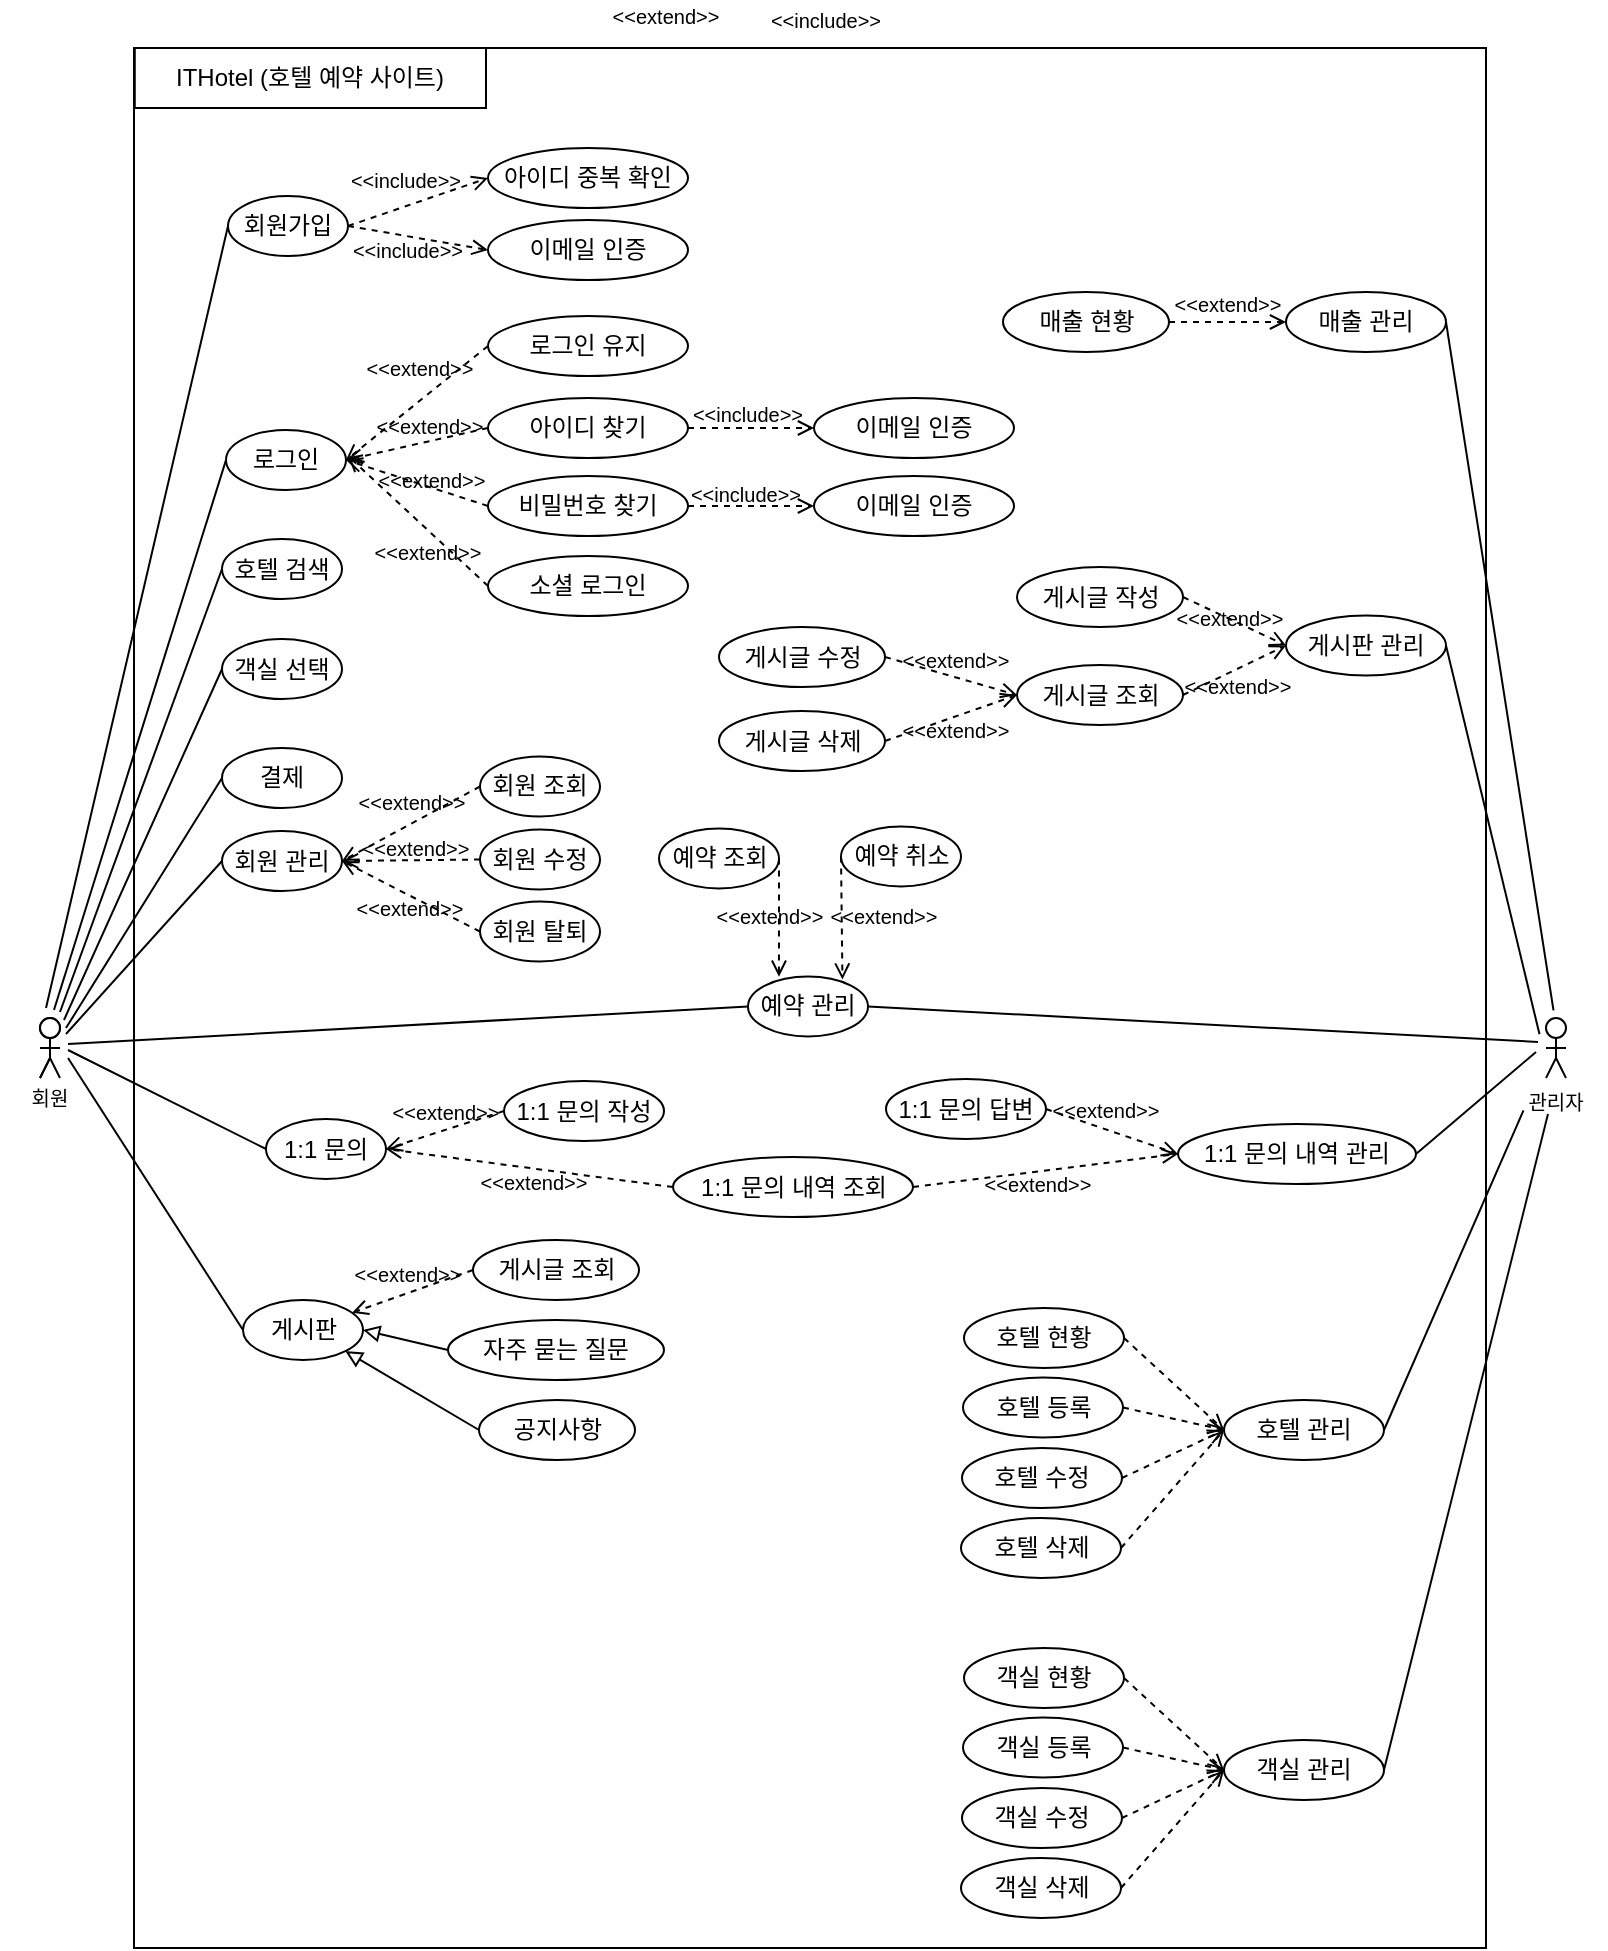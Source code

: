 <mxfile version="24.5.5" type="google">
  <diagram name="페이지-1" id="6H3jpzQt70DG-SvRx--8">
    <mxGraphModel dx="1509" dy="785" grid="1" gridSize="10" guides="1" tooltips="1" connect="1" arrows="1" fold="1" page="1" pageScale="1" pageWidth="827" pageHeight="1169" math="0" shadow="0">
      <root>
        <mxCell id="0" />
        <mxCell id="1" parent="0" />
        <mxCell id="rpESKa33iOUx8n-icJca-1" value="" style="whiteSpace=wrap;html=1;fillColor=none;movable=0;resizable=0;rotatable=0;deletable=0;editable=0;locked=1;connectable=0;" parent="1" vertex="1">
          <mxGeometry x="84" y="40" width="676" height="950" as="geometry" />
        </mxCell>
        <mxCell id="rpESKa33iOUx8n-icJca-2" value="" style="ellipse;whiteSpace=wrap;html=1;" parent="1" vertex="1">
          <mxGeometry x="37" y="525" width="10" height="10" as="geometry" />
        </mxCell>
        <mxCell id="rpESKa33iOUx8n-icJca-3" value="" style="edgeStyle=none;orthogonalLoop=1;jettySize=auto;html=1;rounded=0;endArrow=none;endFill=0;entryX=0.5;entryY=1;entryDx=0;entryDy=0;" parent="1" edge="1">
          <mxGeometry width="80" relative="1" as="geometry">
            <mxPoint x="42" y="545" as="sourcePoint" />
            <mxPoint x="42" y="535" as="targetPoint" />
            <Array as="points" />
          </mxGeometry>
        </mxCell>
        <mxCell id="rpESKa33iOUx8n-icJca-4" value="" style="edgeStyle=none;orthogonalLoop=1;jettySize=auto;html=1;rounded=0;endArrow=none;endFill=0;movable=1;resizable=1;rotatable=1;deletable=1;editable=1;locked=0;connectable=1;" parent="1" edge="1">
          <mxGeometry width="80" relative="1" as="geometry">
            <mxPoint x="47" y="540" as="sourcePoint" />
            <mxPoint x="37" y="540" as="targetPoint" />
            <Array as="points" />
          </mxGeometry>
        </mxCell>
        <mxCell id="rpESKa33iOUx8n-icJca-5" value="" style="edgeStyle=none;orthogonalLoop=1;jettySize=auto;html=1;rounded=0;endArrow=none;endFill=0;" parent="1" edge="1">
          <mxGeometry width="80" relative="1" as="geometry">
            <mxPoint x="37" y="555" as="sourcePoint" />
            <mxPoint x="42" y="545" as="targetPoint" />
            <Array as="points" />
          </mxGeometry>
        </mxCell>
        <mxCell id="rpESKa33iOUx8n-icJca-6" value="" style="edgeStyle=none;orthogonalLoop=1;jettySize=auto;html=1;rounded=0;endArrow=none;endFill=0;" parent="1" edge="1">
          <mxGeometry width="80" relative="1" as="geometry">
            <mxPoint x="47" y="555" as="sourcePoint" />
            <mxPoint x="42" y="545" as="targetPoint" />
            <Array as="points" />
          </mxGeometry>
        </mxCell>
        <mxCell id="rpESKa33iOUx8n-icJca-7" value="회원가입" style="ellipse;whiteSpace=wrap;html=1;fillColor=none;" parent="1" vertex="1">
          <mxGeometry x="131" y="114" width="60" height="30" as="geometry" />
        </mxCell>
        <mxCell id="rpESKa33iOUx8n-icJca-11" value="" style="edgeStyle=none;orthogonalLoop=1;jettySize=auto;html=1;rounded=0;endArrow=none;endFill=0;entryX=0;entryY=0.5;entryDx=0;entryDy=0;" parent="1" target="rpESKa33iOUx8n-icJca-7" edge="1">
          <mxGeometry width="80" relative="1" as="geometry">
            <mxPoint x="40" y="520" as="sourcePoint" />
            <mxPoint x="130" y="420" as="targetPoint" />
            <Array as="points" />
          </mxGeometry>
        </mxCell>
        <mxCell id="rpESKa33iOUx8n-icJca-116" value="" style="ellipse;whiteSpace=wrap;html=1;" parent="1" vertex="1">
          <mxGeometry x="37" y="525" width="10" height="10" as="geometry" />
        </mxCell>
        <mxCell id="rpESKa33iOUx8n-icJca-117" value="" style="edgeStyle=none;orthogonalLoop=1;jettySize=auto;html=1;rounded=0;endArrow=none;endFill=0;entryX=0.5;entryY=1;entryDx=0;entryDy=0;" parent="1" edge="1">
          <mxGeometry width="80" relative="1" as="geometry">
            <mxPoint x="42" y="545" as="sourcePoint" />
            <mxPoint x="42" y="535" as="targetPoint" />
            <Array as="points" />
          </mxGeometry>
        </mxCell>
        <mxCell id="rpESKa33iOUx8n-icJca-118" value="" style="edgeStyle=none;orthogonalLoop=1;jettySize=auto;html=1;rounded=0;endArrow=none;endFill=0;movable=1;resizable=1;rotatable=1;deletable=1;editable=1;locked=0;connectable=1;" parent="1" edge="1">
          <mxGeometry width="80" relative="1" as="geometry">
            <mxPoint x="47" y="540" as="sourcePoint" />
            <mxPoint x="37" y="540" as="targetPoint" />
            <Array as="points" />
          </mxGeometry>
        </mxCell>
        <mxCell id="rpESKa33iOUx8n-icJca-119" value="" style="edgeStyle=none;orthogonalLoop=1;jettySize=auto;html=1;rounded=0;endArrow=none;endFill=0;" parent="1" edge="1">
          <mxGeometry width="80" relative="1" as="geometry">
            <mxPoint x="37" y="555" as="sourcePoint" />
            <mxPoint x="42" y="545" as="targetPoint" />
            <Array as="points" />
          </mxGeometry>
        </mxCell>
        <mxCell id="rpESKa33iOUx8n-icJca-121" value="" style="ellipse;whiteSpace=wrap;html=1;" parent="1" vertex="1">
          <mxGeometry x="790" y="525" width="10" height="10" as="geometry" />
        </mxCell>
        <mxCell id="rpESKa33iOUx8n-icJca-122" value="" style="edgeStyle=none;orthogonalLoop=1;jettySize=auto;html=1;rounded=0;endArrow=none;endFill=0;entryX=0.5;entryY=1;entryDx=0;entryDy=0;" parent="1" edge="1">
          <mxGeometry width="80" relative="1" as="geometry">
            <mxPoint x="795" y="545" as="sourcePoint" />
            <mxPoint x="795" y="535" as="targetPoint" />
            <Array as="points" />
          </mxGeometry>
        </mxCell>
        <mxCell id="rpESKa33iOUx8n-icJca-123" value="" style="edgeStyle=none;orthogonalLoop=1;jettySize=auto;html=1;rounded=0;endArrow=none;endFill=0;movable=1;resizable=1;rotatable=1;deletable=1;editable=1;locked=0;connectable=1;" parent="1" edge="1">
          <mxGeometry width="80" relative="1" as="geometry">
            <mxPoint x="800" y="540" as="sourcePoint" />
            <mxPoint x="790" y="540" as="targetPoint" />
            <Array as="points" />
          </mxGeometry>
        </mxCell>
        <mxCell id="rpESKa33iOUx8n-icJca-124" value="" style="edgeStyle=none;orthogonalLoop=1;jettySize=auto;html=1;rounded=0;endArrow=none;endFill=0;" parent="1" edge="1">
          <mxGeometry width="80" relative="1" as="geometry">
            <mxPoint x="790" y="555" as="sourcePoint" />
            <mxPoint x="795" y="545" as="targetPoint" />
            <Array as="points" />
          </mxGeometry>
        </mxCell>
        <mxCell id="rpESKa33iOUx8n-icJca-125" value="" style="edgeStyle=none;orthogonalLoop=1;jettySize=auto;html=1;rounded=0;endArrow=none;endFill=0;" parent="1" edge="1">
          <mxGeometry width="80" relative="1" as="geometry">
            <mxPoint x="800" y="555" as="sourcePoint" />
            <mxPoint x="795" y="545" as="targetPoint" />
            <Array as="points" />
          </mxGeometry>
        </mxCell>
        <mxCell id="rpESKa33iOUx8n-icJca-126" value="관리자" style="text;strokeColor=none;align=center;fillColor=none;html=1;verticalAlign=middle;whiteSpace=wrap;rounded=0;fontSize=10;" parent="1" vertex="1">
          <mxGeometry x="770" y="560" width="50" height="13" as="geometry" />
        </mxCell>
        <mxCell id="rpESKa33iOUx8n-icJca-187" value="&lt;span style=&quot;font-size: 10px;&quot;&gt;&amp;lt;&amp;lt;include&amp;gt;&amp;gt;&lt;/span&gt;" style="text;strokeColor=none;align=center;fillColor=none;html=1;verticalAlign=middle;whiteSpace=wrap;rounded=0;rotation=0;" parent="1" vertex="1">
          <mxGeometry x="400" y="16" width="60" height="20" as="geometry" />
        </mxCell>
        <mxCell id="rpESKa33iOUx8n-icJca-225" value="&lt;span style=&quot;font-size: 10px;&quot;&gt;&amp;lt;&amp;lt;extend&amp;gt;&amp;gt;&lt;/span&gt;" style="text;strokeColor=none;align=center;fillColor=none;html=1;verticalAlign=middle;whiteSpace=wrap;rounded=0;rotation=0;" parent="1" vertex="1">
          <mxGeometry x="320" y="16" width="60" height="16" as="geometry" />
        </mxCell>
        <mxCell id="rpESKa33iOUx8n-icJca-237" value="ITHotel (호텔 예약 사이트)" style="whiteSpace=wrap;html=1;fillColor=none;" parent="1" vertex="1">
          <mxGeometry x="84.38" y="40" width="175.62" height="30" as="geometry" />
        </mxCell>
        <mxCell id="WFFamuYAMrscNhd7yZuF-1" value="회원" style="text;strokeColor=none;align=center;fillColor=none;html=1;verticalAlign=middle;whiteSpace=wrap;rounded=0;fontSize=10;" vertex="1" parent="1">
          <mxGeometry x="17" y="555.5" width="50" height="19" as="geometry" />
        </mxCell>
        <mxCell id="WFFamuYAMrscNhd7yZuF-6" value="" style="endArrow=open;html=1;rounded=0;dashed=1;exitX=1;exitY=0.5;exitDx=0;exitDy=0;entryX=0;entryY=0.5;entryDx=0;entryDy=0;endFill=0;" edge="1" parent="1" source="rpESKa33iOUx8n-icJca-7" target="WFFamuYAMrscNhd7yZuF-7">
          <mxGeometry width="50" height="50" relative="1" as="geometry">
            <mxPoint x="201" y="144" as="sourcePoint" />
            <mxPoint x="251" y="104" as="targetPoint" />
          </mxGeometry>
        </mxCell>
        <mxCell id="WFFamuYAMrscNhd7yZuF-7" value="아이디 중복 확인" style="ellipse;whiteSpace=wrap;html=1;fillColor=none;" vertex="1" parent="1">
          <mxGeometry x="261" y="90" width="100" height="30" as="geometry" />
        </mxCell>
        <mxCell id="WFFamuYAMrscNhd7yZuF-8" value="&lt;span style=&quot;font-size: 10px;&quot;&gt;&amp;lt;&amp;lt;include&amp;gt;&amp;gt;&lt;/span&gt;" style="text;strokeColor=none;align=center;fillColor=none;html=1;verticalAlign=middle;whiteSpace=wrap;rounded=0;rotation=0;" vertex="1" parent="1">
          <mxGeometry x="190" y="98" width="60" height="16" as="geometry" />
        </mxCell>
        <mxCell id="WFFamuYAMrscNhd7yZuF-9" value="이메일 인증" style="ellipse;whiteSpace=wrap;html=1;fillColor=none;" vertex="1" parent="1">
          <mxGeometry x="261" y="126" width="100" height="30" as="geometry" />
        </mxCell>
        <mxCell id="WFFamuYAMrscNhd7yZuF-11" value="" style="endArrow=open;html=1;rounded=0;dashed=1;exitX=1;exitY=0.5;exitDx=0;exitDy=0;entryX=0;entryY=0.5;entryDx=0;entryDy=0;endFill=0;" edge="1" parent="1" source="rpESKa33iOUx8n-icJca-7" target="WFFamuYAMrscNhd7yZuF-9">
          <mxGeometry width="50" height="50" relative="1" as="geometry">
            <mxPoint x="201" y="139" as="sourcePoint" />
            <mxPoint x="271" y="115" as="targetPoint" />
          </mxGeometry>
        </mxCell>
        <mxCell id="WFFamuYAMrscNhd7yZuF-12" value="&lt;span style=&quot;font-size: 10px;&quot;&gt;&amp;lt;&amp;lt;include&amp;gt;&amp;gt;&lt;/span&gt;" style="text;strokeColor=none;align=center;fillColor=none;html=1;verticalAlign=middle;whiteSpace=wrap;rounded=0;rotation=0;" vertex="1" parent="1">
          <mxGeometry x="191" y="133" width="60" height="16" as="geometry" />
        </mxCell>
        <mxCell id="WFFamuYAMrscNhd7yZuF-13" value="로그인" style="ellipse;whiteSpace=wrap;html=1;fillColor=none;" vertex="1" parent="1">
          <mxGeometry x="130" y="231" width="60" height="30" as="geometry" />
        </mxCell>
        <mxCell id="WFFamuYAMrscNhd7yZuF-14" value="" style="edgeStyle=none;orthogonalLoop=1;jettySize=auto;html=1;rounded=0;endArrow=none;endFill=0;entryX=0;entryY=0.5;entryDx=0;entryDy=0;" edge="1" parent="1" target="WFFamuYAMrscNhd7yZuF-13">
          <mxGeometry width="80" relative="1" as="geometry">
            <mxPoint x="44" y="521" as="sourcePoint" />
            <mxPoint x="124" y="166" as="targetPoint" />
            <Array as="points" />
          </mxGeometry>
        </mxCell>
        <mxCell id="WFFamuYAMrscNhd7yZuF-15" value="로그인 유지" style="ellipse;whiteSpace=wrap;html=1;fillColor=none;" vertex="1" parent="1">
          <mxGeometry x="261" y="174" width="100" height="30" as="geometry" />
        </mxCell>
        <mxCell id="WFFamuYAMrscNhd7yZuF-16" value="" style="endArrow=open;html=1;rounded=0;dashed=1;exitX=0;exitY=0.5;exitDx=0;exitDy=0;entryX=1;entryY=0.5;entryDx=0;entryDy=0;endFill=0;" edge="1" parent="1" source="WFFamuYAMrscNhd7yZuF-15" target="WFFamuYAMrscNhd7yZuF-13">
          <mxGeometry width="50" height="50" relative="1" as="geometry">
            <mxPoint x="201" y="228" as="sourcePoint" />
            <mxPoint x="271" y="204" as="targetPoint" />
          </mxGeometry>
        </mxCell>
        <mxCell id="WFFamuYAMrscNhd7yZuF-17" value="&lt;span style=&quot;font-size: 10px;&quot;&gt;&amp;lt;&amp;lt;extend&amp;gt;&amp;gt;&lt;/span&gt;" style="text;strokeColor=none;align=center;fillColor=none;html=1;verticalAlign=middle;whiteSpace=wrap;rounded=0;rotation=0;" vertex="1" parent="1">
          <mxGeometry x="197" y="192" width="60" height="16" as="geometry" />
        </mxCell>
        <mxCell id="WFFamuYAMrscNhd7yZuF-18" value="아이디 찾기" style="ellipse;whiteSpace=wrap;html=1;fillColor=none;" vertex="1" parent="1">
          <mxGeometry x="261" y="215" width="100" height="30" as="geometry" />
        </mxCell>
        <mxCell id="WFFamuYAMrscNhd7yZuF-19" value="비밀번호 찾기" style="ellipse;whiteSpace=wrap;html=1;fillColor=none;" vertex="1" parent="1">
          <mxGeometry x="261" y="254" width="100" height="30" as="geometry" />
        </mxCell>
        <mxCell id="WFFamuYAMrscNhd7yZuF-20" value="" style="endArrow=open;html=1;rounded=0;dashed=1;exitX=0;exitY=0.5;exitDx=0;exitDy=0;entryX=1;entryY=0.5;entryDx=0;entryDy=0;endFill=0;" edge="1" parent="1" source="WFFamuYAMrscNhd7yZuF-18" target="WFFamuYAMrscNhd7yZuF-13">
          <mxGeometry width="50" height="50" relative="1" as="geometry">
            <mxPoint x="271" y="199" as="sourcePoint" />
            <mxPoint x="200" y="229" as="targetPoint" />
          </mxGeometry>
        </mxCell>
        <mxCell id="WFFamuYAMrscNhd7yZuF-21" value="" style="endArrow=open;html=1;rounded=0;dashed=1;exitX=0;exitY=0.5;exitDx=0;exitDy=0;entryX=1;entryY=0.5;entryDx=0;entryDy=0;endFill=0;" edge="1" parent="1" source="WFFamuYAMrscNhd7yZuF-19" target="WFFamuYAMrscNhd7yZuF-13">
          <mxGeometry width="50" height="50" relative="1" as="geometry">
            <mxPoint x="271" y="264" as="sourcePoint" />
            <mxPoint x="200" y="254" as="targetPoint" />
          </mxGeometry>
        </mxCell>
        <mxCell id="WFFamuYAMrscNhd7yZuF-22" value="&lt;span style=&quot;font-size: 10px;&quot;&gt;&amp;lt;&amp;lt;extend&amp;gt;&amp;gt;&lt;/span&gt;" style="text;strokeColor=none;align=center;fillColor=none;html=1;verticalAlign=middle;whiteSpace=wrap;rounded=0;rotation=0;" vertex="1" parent="1">
          <mxGeometry x="202" y="221" width="60" height="16" as="geometry" />
        </mxCell>
        <mxCell id="WFFamuYAMrscNhd7yZuF-23" value="&lt;span style=&quot;font-size: 10px;&quot;&gt;&amp;lt;&amp;lt;extend&amp;gt;&amp;gt;&lt;/span&gt;" style="text;strokeColor=none;align=center;fillColor=none;html=1;verticalAlign=middle;whiteSpace=wrap;rounded=0;rotation=0;" vertex="1" parent="1">
          <mxGeometry x="203" y="248" width="60" height="16" as="geometry" />
        </mxCell>
        <mxCell id="WFFamuYAMrscNhd7yZuF-24" value="이메일 인증" style="ellipse;whiteSpace=wrap;html=1;fillColor=none;" vertex="1" parent="1">
          <mxGeometry x="424" y="254" width="100" height="30" as="geometry" />
        </mxCell>
        <mxCell id="WFFamuYAMrscNhd7yZuF-25" value="" style="endArrow=open;html=1;rounded=0;dashed=1;exitX=1;exitY=0.5;exitDx=0;exitDy=0;entryX=0;entryY=0.5;entryDx=0;entryDy=0;endFill=0;" edge="1" parent="1" target="WFFamuYAMrscNhd7yZuF-24" source="WFFamuYAMrscNhd7yZuF-19">
          <mxGeometry width="50" height="50" relative="1" as="geometry">
            <mxPoint x="361" y="267" as="sourcePoint" />
            <mxPoint x="441" y="253" as="targetPoint" />
          </mxGeometry>
        </mxCell>
        <mxCell id="WFFamuYAMrscNhd7yZuF-26" value="&lt;span style=&quot;font-size: 10px;&quot;&gt;&amp;lt;&amp;lt;include&amp;gt;&amp;gt;&lt;/span&gt;" style="text;strokeColor=none;align=center;fillColor=none;html=1;verticalAlign=middle;whiteSpace=wrap;rounded=0;rotation=0;" vertex="1" parent="1">
          <mxGeometry x="360" y="255" width="60" height="16" as="geometry" />
        </mxCell>
        <mxCell id="WFFamuYAMrscNhd7yZuF-29" value="이메일 인증" style="ellipse;whiteSpace=wrap;html=1;fillColor=none;" vertex="1" parent="1">
          <mxGeometry x="424" y="215" width="100" height="30" as="geometry" />
        </mxCell>
        <mxCell id="WFFamuYAMrscNhd7yZuF-30" value="" style="endArrow=open;html=1;rounded=0;dashed=1;exitX=1;exitY=0.5;exitDx=0;exitDy=0;entryX=0;entryY=0.5;entryDx=0;entryDy=0;endFill=0;" edge="1" parent="1" target="WFFamuYAMrscNhd7yZuF-29" source="WFFamuYAMrscNhd7yZuF-18">
          <mxGeometry width="50" height="50" relative="1" as="geometry">
            <mxPoint x="361" y="230" as="sourcePoint" />
            <mxPoint x="441" y="214" as="targetPoint" />
          </mxGeometry>
        </mxCell>
        <mxCell id="WFFamuYAMrscNhd7yZuF-31" value="&lt;span style=&quot;font-size: 10px;&quot;&gt;&amp;lt;&amp;lt;include&amp;gt;&amp;gt;&lt;/span&gt;" style="text;strokeColor=none;align=center;fillColor=none;html=1;verticalAlign=middle;whiteSpace=wrap;rounded=0;rotation=0;" vertex="1" parent="1">
          <mxGeometry x="361" y="215" width="60" height="16" as="geometry" />
        </mxCell>
        <mxCell id="WFFamuYAMrscNhd7yZuF-33" value="소셜 로그인" style="ellipse;whiteSpace=wrap;html=1;fillColor=none;" vertex="1" parent="1">
          <mxGeometry x="261" y="294" width="100" height="30" as="geometry" />
        </mxCell>
        <mxCell id="WFFamuYAMrscNhd7yZuF-35" value="" style="endArrow=open;html=1;rounded=0;dashed=1;exitX=0;exitY=0.5;exitDx=0;exitDy=0;endFill=0;" edge="1" parent="1" source="WFFamuYAMrscNhd7yZuF-33">
          <mxGeometry width="50" height="50" relative="1" as="geometry">
            <mxPoint x="282" y="359" as="sourcePoint" />
            <mxPoint x="191" y="244" as="targetPoint" />
          </mxGeometry>
        </mxCell>
        <mxCell id="WFFamuYAMrscNhd7yZuF-36" value="&lt;span style=&quot;font-size: 10px;&quot;&gt;&amp;lt;&amp;lt;extend&amp;gt;&amp;gt;&lt;/span&gt;" style="text;strokeColor=none;align=center;fillColor=none;html=1;verticalAlign=middle;whiteSpace=wrap;rounded=0;rotation=0;" vertex="1" parent="1">
          <mxGeometry x="201" y="284" width="60" height="16" as="geometry" />
        </mxCell>
        <mxCell id="WFFamuYAMrscNhd7yZuF-39" value="호텔 검색" style="ellipse;whiteSpace=wrap;html=1;fillColor=none;" vertex="1" parent="1">
          <mxGeometry x="128" y="285.5" width="60" height="30" as="geometry" />
        </mxCell>
        <mxCell id="WFFamuYAMrscNhd7yZuF-40" value="객실 선택" style="ellipse;whiteSpace=wrap;html=1;fillColor=none;" vertex="1" parent="1">
          <mxGeometry x="128" y="335.5" width="60" height="30" as="geometry" />
        </mxCell>
        <mxCell id="WFFamuYAMrscNhd7yZuF-41" value="결제" style="ellipse;whiteSpace=wrap;html=1;fillColor=none;" vertex="1" parent="1">
          <mxGeometry x="128" y="390" width="60" height="30" as="geometry" />
        </mxCell>
        <mxCell id="WFFamuYAMrscNhd7yZuF-42" value="회원 관리" style="ellipse;whiteSpace=wrap;html=1;fillColor=none;" vertex="1" parent="1">
          <mxGeometry x="128" y="431.5" width="60" height="30" as="geometry" />
        </mxCell>
        <mxCell id="WFFamuYAMrscNhd7yZuF-44" value="" style="edgeStyle=none;orthogonalLoop=1;jettySize=auto;html=1;rounded=0;endArrow=none;endFill=0;entryX=0;entryY=0.5;entryDx=0;entryDy=0;" edge="1" parent="1" target="WFFamuYAMrscNhd7yZuF-39">
          <mxGeometry width="80" relative="1" as="geometry">
            <mxPoint x="47" y="522" as="sourcePoint" />
            <mxPoint x="133" y="247" as="targetPoint" />
            <Array as="points" />
          </mxGeometry>
        </mxCell>
        <mxCell id="WFFamuYAMrscNhd7yZuF-45" value="" style="edgeStyle=none;orthogonalLoop=1;jettySize=auto;html=1;rounded=0;endArrow=none;endFill=0;entryX=0;entryY=0.5;entryDx=0;entryDy=0;" edge="1" parent="1" target="WFFamuYAMrscNhd7yZuF-40">
          <mxGeometry width="80" relative="1" as="geometry">
            <mxPoint x="49" y="526" as="sourcePoint" />
            <mxPoint x="132" y="379" as="targetPoint" />
            <Array as="points" />
          </mxGeometry>
        </mxCell>
        <mxCell id="WFFamuYAMrscNhd7yZuF-46" value="" style="edgeStyle=none;orthogonalLoop=1;jettySize=auto;html=1;rounded=0;endArrow=none;endFill=0;entryX=0;entryY=0.5;entryDx=0;entryDy=0;" edge="1" parent="1" target="WFFamuYAMrscNhd7yZuF-41">
          <mxGeometry width="80" relative="1" as="geometry">
            <mxPoint x="50" y="530" as="sourcePoint" />
            <mxPoint x="131" y="429" as="targetPoint" />
            <Array as="points" />
          </mxGeometry>
        </mxCell>
        <mxCell id="WFFamuYAMrscNhd7yZuF-47" value="" style="edgeStyle=none;orthogonalLoop=1;jettySize=auto;html=1;rounded=0;endArrow=none;endFill=0;entryX=0;entryY=0.5;entryDx=0;entryDy=0;" edge="1" parent="1" target="WFFamuYAMrscNhd7yZuF-42">
          <mxGeometry width="80" relative="1" as="geometry">
            <mxPoint x="50" y="533" as="sourcePoint" />
            <mxPoint x="130" y="478" as="targetPoint" />
            <Array as="points" />
          </mxGeometry>
        </mxCell>
        <mxCell id="WFFamuYAMrscNhd7yZuF-49" value="회원 조회" style="ellipse;whiteSpace=wrap;html=1;fillColor=none;" vertex="1" parent="1">
          <mxGeometry x="257" y="394.25" width="60" height="30" as="geometry" />
        </mxCell>
        <mxCell id="WFFamuYAMrscNhd7yZuF-50" value="회원 탈퇴" style="ellipse;whiteSpace=wrap;html=1;fillColor=none;" vertex="1" parent="1">
          <mxGeometry x="257" y="466.75" width="60" height="30" as="geometry" />
        </mxCell>
        <mxCell id="WFFamuYAMrscNhd7yZuF-51" value="회원 수정" style="ellipse;whiteSpace=wrap;html=1;fillColor=none;" vertex="1" parent="1">
          <mxGeometry x="257" y="430.75" width="60" height="30" as="geometry" />
        </mxCell>
        <mxCell id="WFFamuYAMrscNhd7yZuF-54" value="" style="endArrow=open;html=1;rounded=0;dashed=1;exitX=0;exitY=0.5;exitDx=0;exitDy=0;entryX=1;entryY=0.5;entryDx=0;entryDy=0;endFill=0;" edge="1" parent="1" source="WFFamuYAMrscNhd7yZuF-51" target="WFFamuYAMrscNhd7yZuF-42">
          <mxGeometry width="50" height="50" relative="1" as="geometry">
            <mxPoint x="409" y="387.5" as="sourcePoint" />
            <mxPoint x="338" y="364.5" as="targetPoint" />
          </mxGeometry>
        </mxCell>
        <mxCell id="WFFamuYAMrscNhd7yZuF-55" value="&lt;span style=&quot;font-size: 10px;&quot;&gt;&amp;lt;&amp;lt;extend&amp;gt;&amp;gt;&lt;/span&gt;" style="text;strokeColor=none;align=center;fillColor=none;html=1;verticalAlign=middle;whiteSpace=wrap;rounded=0;rotation=0;" vertex="1" parent="1">
          <mxGeometry x="195" y="432" width="60" height="16" as="geometry" />
        </mxCell>
        <mxCell id="WFFamuYAMrscNhd7yZuF-56" value="" style="endArrow=open;html=1;rounded=0;dashed=1;exitX=0;exitY=0.5;exitDx=0;exitDy=0;endFill=0;entryX=1;entryY=0.5;entryDx=0;entryDy=0;" edge="1" parent="1" source="WFFamuYAMrscNhd7yZuF-50" target="WFFamuYAMrscNhd7yZuF-42">
          <mxGeometry width="50" height="50" relative="1" as="geometry">
            <mxPoint x="247" y="538" as="sourcePoint" />
            <mxPoint x="177" y="473" as="targetPoint" />
          </mxGeometry>
        </mxCell>
        <mxCell id="WFFamuYAMrscNhd7yZuF-57" value="&lt;span style=&quot;font-size: 10px;&quot;&gt;&amp;lt;&amp;lt;extend&amp;gt;&amp;gt;&lt;/span&gt;" style="text;strokeColor=none;align=center;fillColor=none;html=1;verticalAlign=middle;whiteSpace=wrap;rounded=0;rotation=0;" vertex="1" parent="1">
          <mxGeometry x="192" y="462" width="60" height="16" as="geometry" />
        </mxCell>
        <mxCell id="WFFamuYAMrscNhd7yZuF-58" value="" style="endArrow=open;html=1;rounded=0;dashed=1;exitX=0;exitY=0.5;exitDx=0;exitDy=0;endFill=0;entryX=1;entryY=0.5;entryDx=0;entryDy=0;" edge="1" parent="1" source="WFFamuYAMrscNhd7yZuF-49" target="WFFamuYAMrscNhd7yZuF-42">
          <mxGeometry width="50" height="50" relative="1" as="geometry">
            <mxPoint x="258" y="494" as="sourcePoint" />
            <mxPoint x="157" y="510" as="targetPoint" />
          </mxGeometry>
        </mxCell>
        <mxCell id="WFFamuYAMrscNhd7yZuF-59" value="&lt;span style=&quot;font-size: 10px;&quot;&gt;&amp;lt;&amp;lt;extend&amp;gt;&amp;gt;&lt;/span&gt;" style="text;strokeColor=none;align=center;fillColor=none;html=1;verticalAlign=middle;whiteSpace=wrap;rounded=0;rotation=0;" vertex="1" parent="1">
          <mxGeometry x="193" y="409" width="60" height="16" as="geometry" />
        </mxCell>
        <mxCell id="WFFamuYAMrscNhd7yZuF-61" value="예약 관리" style="ellipse;whiteSpace=wrap;html=1;fillColor=none;" vertex="1" parent="1">
          <mxGeometry x="391" y="504.25" width="60" height="30" as="geometry" />
        </mxCell>
        <mxCell id="WFFamuYAMrscNhd7yZuF-62" value="" style="edgeStyle=none;orthogonalLoop=1;jettySize=auto;html=1;rounded=0;endArrow=none;endFill=0;entryX=0;entryY=0.5;entryDx=0;entryDy=0;" edge="1" parent="1" target="WFFamuYAMrscNhd7yZuF-61">
          <mxGeometry width="80" relative="1" as="geometry">
            <mxPoint x="51" y="538" as="sourcePoint" />
            <mxPoint x="382" y="517.25" as="targetPoint" />
            <Array as="points" />
          </mxGeometry>
        </mxCell>
        <mxCell id="WFFamuYAMrscNhd7yZuF-63" value="예약 조회" style="ellipse;whiteSpace=wrap;html=1;fillColor=none;" vertex="1" parent="1">
          <mxGeometry x="346.5" y="430.25" width="60" height="30" as="geometry" />
        </mxCell>
        <mxCell id="WFFamuYAMrscNhd7yZuF-64" value="" style="endArrow=open;html=1;rounded=0;dashed=1;exitX=1;exitY=0.5;exitDx=0;exitDy=0;endFill=0;entryX=0.258;entryY=0.005;entryDx=0;entryDy=0;entryPerimeter=0;" edge="1" parent="1" source="WFFamuYAMrscNhd7yZuF-63" target="WFFamuYAMrscNhd7yZuF-61">
          <mxGeometry width="50" height="50" relative="1" as="geometry">
            <mxPoint x="600" y="503.25" as="sourcePoint" />
            <mxPoint x="528" y="467.25" as="targetPoint" />
          </mxGeometry>
        </mxCell>
        <mxCell id="WFFamuYAMrscNhd7yZuF-65" value="&lt;span style=&quot;font-size: 10px;&quot;&gt;&amp;lt;&amp;lt;extend&amp;gt;&amp;gt;&lt;/span&gt;" style="text;strokeColor=none;align=center;fillColor=none;html=1;verticalAlign=middle;whiteSpace=wrap;rounded=0;rotation=0;" vertex="1" parent="1">
          <mxGeometry x="372" y="466.25" width="60" height="16" as="geometry" />
        </mxCell>
        <mxCell id="WFFamuYAMrscNhd7yZuF-66" value="예약 취소" style="ellipse;whiteSpace=wrap;html=1;fillColor=none;" vertex="1" parent="1">
          <mxGeometry x="437.5" y="429.25" width="60" height="30" as="geometry" />
        </mxCell>
        <mxCell id="WFFamuYAMrscNhd7yZuF-67" value="" style="endArrow=open;html=1;rounded=0;dashed=1;exitX=0;exitY=0.5;exitDx=0;exitDy=0;endFill=0;entryX=0.787;entryY=0.051;entryDx=0;entryDy=0;entryPerimeter=0;" edge="1" parent="1" source="WFFamuYAMrscNhd7yZuF-66" target="WFFamuYAMrscNhd7yZuF-61">
          <mxGeometry width="50" height="50" relative="1" as="geometry">
            <mxPoint x="600" y="539.25" as="sourcePoint" />
            <mxPoint x="531" y="556.25" as="targetPoint" />
          </mxGeometry>
        </mxCell>
        <mxCell id="WFFamuYAMrscNhd7yZuF-68" value="&lt;span style=&quot;font-size: 10px;&quot;&gt;&amp;lt;&amp;lt;extend&amp;gt;&amp;gt;&lt;/span&gt;" style="text;strokeColor=none;align=center;fillColor=none;html=1;verticalAlign=middle;whiteSpace=wrap;rounded=0;rotation=0;" vertex="1" parent="1">
          <mxGeometry x="429" y="466.25" width="60" height="16" as="geometry" />
        </mxCell>
        <mxCell id="WFFamuYAMrscNhd7yZuF-69" value="1:1 문의 내역 조회" style="ellipse;whiteSpace=wrap;html=1;fillColor=none;" vertex="1" parent="1">
          <mxGeometry x="353.5" y="594.5" width="120" height="30" as="geometry" />
        </mxCell>
        <mxCell id="WFFamuYAMrscNhd7yZuF-72" value="" style="edgeStyle=none;orthogonalLoop=1;jettySize=auto;html=1;rounded=0;endArrow=none;endFill=0;exitX=1;exitY=0.5;exitDx=0;exitDy=0;" edge="1" parent="1" source="WFFamuYAMrscNhd7yZuF-61">
          <mxGeometry width="80" relative="1" as="geometry">
            <mxPoint x="490" y="537" as="sourcePoint" />
            <mxPoint x="786" y="537" as="targetPoint" />
            <Array as="points" />
          </mxGeometry>
        </mxCell>
        <mxCell id="WFFamuYAMrscNhd7yZuF-73" value="1:1 문의 내역 관리" style="ellipse;whiteSpace=wrap;html=1;fillColor=none;" vertex="1" parent="1">
          <mxGeometry x="606" y="578" width="119" height="30" as="geometry" />
        </mxCell>
        <mxCell id="WFFamuYAMrscNhd7yZuF-75" value="1:1 문의" style="ellipse;whiteSpace=wrap;html=1;fillColor=none;" vertex="1" parent="1">
          <mxGeometry x="150" y="575.5" width="60" height="30" as="geometry" />
        </mxCell>
        <mxCell id="WFFamuYAMrscNhd7yZuF-76" value="" style="endArrow=open;html=1;rounded=0;dashed=1;endFill=0;entryX=1;entryY=0.5;entryDx=0;entryDy=0;exitX=0;exitY=0.5;exitDx=0;exitDy=0;" edge="1" parent="1" source="WFFamuYAMrscNhd7yZuF-78" target="WFFamuYAMrscNhd7yZuF-75">
          <mxGeometry width="50" height="50" relative="1" as="geometry">
            <mxPoint x="262" y="571.5" as="sourcePoint" />
            <mxPoint x="218" y="555.5" as="targetPoint" />
          </mxGeometry>
        </mxCell>
        <mxCell id="WFFamuYAMrscNhd7yZuF-77" value="" style="edgeStyle=none;orthogonalLoop=1;jettySize=auto;html=1;rounded=0;endArrow=none;endFill=0;entryX=0;entryY=0.5;entryDx=0;entryDy=0;" edge="1" parent="1" target="WFFamuYAMrscNhd7yZuF-75">
          <mxGeometry width="80" relative="1" as="geometry">
            <mxPoint x="51" y="541" as="sourcePoint" />
            <mxPoint x="160" y="560.5" as="targetPoint" />
            <Array as="points" />
          </mxGeometry>
        </mxCell>
        <mxCell id="WFFamuYAMrscNhd7yZuF-78" value="1:1 문의 작성" style="ellipse;whiteSpace=wrap;html=1;fillColor=none;" vertex="1" parent="1">
          <mxGeometry x="269" y="556.5" width="80" height="30" as="geometry" />
        </mxCell>
        <mxCell id="WFFamuYAMrscNhd7yZuF-79" value="&lt;span style=&quot;font-size: 10px;&quot;&gt;&amp;lt;&amp;lt;extend&amp;gt;&amp;gt;&lt;/span&gt;" style="text;strokeColor=none;align=center;fillColor=none;html=1;verticalAlign=middle;whiteSpace=wrap;rounded=0;rotation=0;" vertex="1" parent="1">
          <mxGeometry x="210" y="563.5" width="60" height="16" as="geometry" />
        </mxCell>
        <mxCell id="WFFamuYAMrscNhd7yZuF-80" value="게시판" style="ellipse;whiteSpace=wrap;html=1;fillColor=none;" vertex="1" parent="1">
          <mxGeometry x="138.5" y="666" width="60" height="30" as="geometry" />
        </mxCell>
        <mxCell id="WFFamuYAMrscNhd7yZuF-82" value="" style="edgeStyle=none;orthogonalLoop=1;jettySize=auto;html=1;rounded=0;endArrow=none;endFill=0;entryX=0;entryY=0.5;entryDx=0;entryDy=0;" edge="1" parent="1" target="WFFamuYAMrscNhd7yZuF-80">
          <mxGeometry width="80" relative="1" as="geometry">
            <mxPoint x="51" y="545" as="sourcePoint" />
            <mxPoint x="120" y="873" as="targetPoint" />
            <Array as="points" />
          </mxGeometry>
        </mxCell>
        <mxCell id="WFFamuYAMrscNhd7yZuF-89" value="" style="endArrow=open;html=1;rounded=0;dashed=1;endFill=0;exitX=0;exitY=0.5;exitDx=0;exitDy=0;" edge="1" parent="1" source="WFFamuYAMrscNhd7yZuF-90" target="WFFamuYAMrscNhd7yZuF-80">
          <mxGeometry width="50" height="50" relative="1" as="geometry">
            <mxPoint x="498.5" y="661" as="sourcePoint" />
            <mxPoint x="446.5" y="661" as="targetPoint" />
          </mxGeometry>
        </mxCell>
        <mxCell id="WFFamuYAMrscNhd7yZuF-90" value="게시글 조회" style="ellipse;whiteSpace=wrap;html=1;fillColor=none;" vertex="1" parent="1">
          <mxGeometry x="253.5" y="636" width="83" height="30" as="geometry" />
        </mxCell>
        <mxCell id="WFFamuYAMrscNhd7yZuF-91" value="&lt;span style=&quot;font-size: 10px;&quot;&gt;&amp;lt;&amp;lt;extend&amp;gt;&amp;gt;&lt;/span&gt;" style="text;strokeColor=none;align=center;fillColor=none;html=1;verticalAlign=middle;whiteSpace=wrap;rounded=0;rotation=0;" vertex="1" parent="1">
          <mxGeometry x="190.5" y="645" width="60" height="16" as="geometry" />
        </mxCell>
        <mxCell id="WFFamuYAMrscNhd7yZuF-92" value="" style="endArrow=open;html=1;rounded=0;dashed=1;endFill=0;entryX=1;entryY=0.5;entryDx=0;entryDy=0;exitX=0;exitY=0.5;exitDx=0;exitDy=0;" edge="1" parent="1" source="WFFamuYAMrscNhd7yZuF-69" target="WFFamuYAMrscNhd7yZuF-75">
          <mxGeometry width="50" height="50" relative="1" as="geometry">
            <mxPoint x="278" y="605.5" as="sourcePoint" />
            <mxPoint x="219" y="624.5" as="targetPoint" />
          </mxGeometry>
        </mxCell>
        <mxCell id="WFFamuYAMrscNhd7yZuF-93" value="&lt;span style=&quot;font-size: 10px;&quot;&gt;&amp;lt;&amp;lt;extend&amp;gt;&amp;gt;&lt;/span&gt;" style="text;strokeColor=none;align=center;fillColor=none;html=1;verticalAlign=middle;whiteSpace=wrap;rounded=0;rotation=0;" vertex="1" parent="1">
          <mxGeometry x="254" y="598.5" width="60" height="16" as="geometry" />
        </mxCell>
        <mxCell id="WFFamuYAMrscNhd7yZuF-96" value="" style="endArrow=block;html=1;rounded=0;endFill=0;entryX=1;entryY=1;entryDx=0;entryDy=0;exitX=0;exitY=0.5;exitDx=0;exitDy=0;" edge="1" parent="1" source="WFFamuYAMrscNhd7yZuF-97" target="WFFamuYAMrscNhd7yZuF-80">
          <mxGeometry width="50" height="50" relative="1" as="geometry">
            <mxPoint x="499.5" y="701" as="sourcePoint" />
            <mxPoint x="679.5" y="736" as="targetPoint" />
          </mxGeometry>
        </mxCell>
        <mxCell id="WFFamuYAMrscNhd7yZuF-97" value="공지사항" style="ellipse;whiteSpace=wrap;html=1;fillColor=none;" vertex="1" parent="1">
          <mxGeometry x="256.5" y="716" width="78" height="30" as="geometry" />
        </mxCell>
        <mxCell id="WFFamuYAMrscNhd7yZuF-98" value="자주 묻는 질문" style="ellipse;whiteSpace=wrap;html=1;fillColor=none;" vertex="1" parent="1">
          <mxGeometry x="241" y="676" width="108" height="30" as="geometry" />
        </mxCell>
        <mxCell id="WFFamuYAMrscNhd7yZuF-99" value="" style="endArrow=block;html=1;rounded=0;endFill=0;entryX=1;entryY=0.5;entryDx=0;entryDy=0;exitX=0;exitY=0.5;exitDx=0;exitDy=0;" edge="1" parent="1" source="WFFamuYAMrscNhd7yZuF-98" target="WFFamuYAMrscNhd7yZuF-80">
          <mxGeometry width="50" height="50" relative="1" as="geometry">
            <mxPoint x="511.5" y="711" as="sourcePoint" />
            <mxPoint x="451.5" y="711" as="targetPoint" />
          </mxGeometry>
        </mxCell>
        <mxCell id="WFFamuYAMrscNhd7yZuF-100" value="" style="endArrow=none;html=1;rounded=0;exitX=1;exitY=0.5;exitDx=0;exitDy=0;" edge="1" parent="1" source="WFFamuYAMrscNhd7yZuF-73">
          <mxGeometry width="50" height="50" relative="1" as="geometry">
            <mxPoint x="721.0" y="561" as="sourcePoint" />
            <mxPoint x="785" y="542" as="targetPoint" />
          </mxGeometry>
        </mxCell>
        <mxCell id="WFFamuYAMrscNhd7yZuF-102" value="" style="endArrow=open;html=1;rounded=0;dashed=1;endFill=0;entryX=0;entryY=0.5;entryDx=0;entryDy=0;exitX=1;exitY=0.5;exitDx=0;exitDy=0;" edge="1" parent="1" source="WFFamuYAMrscNhd7yZuF-103" target="WFFamuYAMrscNhd7yZuF-73">
          <mxGeometry width="50" height="50" relative="1" as="geometry">
            <mxPoint x="540" y="472.5" as="sourcePoint" />
            <mxPoint x="488" y="491.5" as="targetPoint" />
          </mxGeometry>
        </mxCell>
        <mxCell id="WFFamuYAMrscNhd7yZuF-103" value="1:1 문의 답변" style="ellipse;whiteSpace=wrap;html=1;fillColor=none;" vertex="1" parent="1">
          <mxGeometry x="460" y="555.5" width="80" height="30" as="geometry" />
        </mxCell>
        <mxCell id="WFFamuYAMrscNhd7yZuF-104" value="&lt;span style=&quot;font-size: 10px;&quot;&gt;&amp;lt;&amp;lt;extend&amp;gt;&amp;gt;&lt;/span&gt;" style="text;strokeColor=none;align=center;fillColor=none;html=1;verticalAlign=middle;whiteSpace=wrap;rounded=0;rotation=0;" vertex="1" parent="1">
          <mxGeometry x="540" y="563" width="60" height="16" as="geometry" />
        </mxCell>
        <mxCell id="WFFamuYAMrscNhd7yZuF-105" value="" style="endArrow=open;html=1;rounded=0;dashed=1;endFill=0;entryX=0;entryY=0.5;entryDx=0;entryDy=0;exitX=1;exitY=0.5;exitDx=0;exitDy=0;" edge="1" parent="1" source="WFFamuYAMrscNhd7yZuF-69" target="WFFamuYAMrscNhd7yZuF-73">
          <mxGeometry width="50" height="50" relative="1" as="geometry">
            <mxPoint x="540" y="610.5" as="sourcePoint" />
            <mxPoint x="488" y="491.5" as="targetPoint" />
          </mxGeometry>
        </mxCell>
        <mxCell id="WFFamuYAMrscNhd7yZuF-106" value="&lt;span style=&quot;font-size: 10px;&quot;&gt;&amp;lt;&amp;lt;extend&amp;gt;&amp;gt;&lt;/span&gt;" style="text;strokeColor=none;align=center;fillColor=none;html=1;verticalAlign=middle;whiteSpace=wrap;rounded=0;rotation=0;" vertex="1" parent="1">
          <mxGeometry x="506" y="599.5" width="60" height="16" as="geometry" />
        </mxCell>
        <mxCell id="WFFamuYAMrscNhd7yZuF-117" value="" style="edgeStyle=none;orthogonalLoop=1;jettySize=auto;html=1;rounded=0;endArrow=none;endFill=0;exitX=1;exitY=0.5;exitDx=0;exitDy=0;" edge="1" parent="1" source="WFFamuYAMrscNhd7yZuF-126">
          <mxGeometry width="80" relative="1" as="geometry">
            <mxPoint x="680" y="560" as="sourcePoint" />
            <mxPoint x="786.75" y="533.17" as="targetPoint" />
            <Array as="points" />
          </mxGeometry>
        </mxCell>
        <mxCell id="WFFamuYAMrscNhd7yZuF-126" value="게시판 관리" style="ellipse;whiteSpace=wrap;html=1;fillColor=none;" vertex="1" parent="1">
          <mxGeometry x="660" y="323.75" width="80" height="30" as="geometry" />
        </mxCell>
        <mxCell id="WFFamuYAMrscNhd7yZuF-128" value="게시글 조회" style="ellipse;whiteSpace=wrap;html=1;fillColor=none;" vertex="1" parent="1">
          <mxGeometry x="525.5" y="348.5" width="83" height="30" as="geometry" />
        </mxCell>
        <mxCell id="WFFamuYAMrscNhd7yZuF-129" value="&lt;span style=&quot;font-size: 10px;&quot;&gt;&amp;lt;&amp;lt;extend&amp;gt;&amp;gt;&lt;/span&gt;" style="text;strokeColor=none;align=center;fillColor=none;html=1;verticalAlign=middle;whiteSpace=wrap;rounded=0;rotation=0;" vertex="1" parent="1">
          <mxGeometry x="605.5" y="350.5" width="60" height="16" as="geometry" />
        </mxCell>
        <mxCell id="WFFamuYAMrscNhd7yZuF-130" value="" style="endArrow=open;html=1;rounded=0;dashed=1;endFill=0;exitX=1;exitY=0.5;exitDx=0;exitDy=0;entryX=0;entryY=0.5;entryDx=0;entryDy=0;" edge="1" parent="1" source="WFFamuYAMrscNhd7yZuF-128" target="WFFamuYAMrscNhd7yZuF-126">
          <mxGeometry width="50" height="50" relative="1" as="geometry">
            <mxPoint x="631" y="420.75" as="sourcePoint" />
            <mxPoint x="570" y="441.75" as="targetPoint" />
          </mxGeometry>
        </mxCell>
        <mxCell id="WFFamuYAMrscNhd7yZuF-132" value="" style="endArrow=open;html=1;rounded=0;dashed=1;endFill=0;entryX=0;entryY=0.5;entryDx=0;entryDy=0;exitX=1;exitY=0.5;exitDx=0;exitDy=0;" edge="1" parent="1" source="WFFamuYAMrscNhd7yZuF-133" target="WFFamuYAMrscNhd7yZuF-128">
          <mxGeometry width="50" height="50" relative="1" as="geometry">
            <mxPoint x="464.5" y="333.5" as="sourcePoint" />
            <mxPoint x="474.5" y="371.5" as="targetPoint" />
          </mxGeometry>
        </mxCell>
        <mxCell id="WFFamuYAMrscNhd7yZuF-133" value="게시글 수정" style="ellipse;whiteSpace=wrap;html=1;fillColor=none;" vertex="1" parent="1">
          <mxGeometry x="376.5" y="329.5" width="83" height="30" as="geometry" />
        </mxCell>
        <mxCell id="WFFamuYAMrscNhd7yZuF-134" value="게시글 삭제" style="ellipse;whiteSpace=wrap;html=1;fillColor=none;" vertex="1" parent="1">
          <mxGeometry x="376.5" y="371.5" width="83" height="30" as="geometry" />
        </mxCell>
        <mxCell id="WFFamuYAMrscNhd7yZuF-136" value="" style="endArrow=open;html=1;rounded=0;dashed=1;endFill=0;entryX=0;entryY=0.5;entryDx=0;entryDy=0;exitX=1;exitY=0.5;exitDx=0;exitDy=0;" edge="1" parent="1" source="WFFamuYAMrscNhd7yZuF-134" target="WFFamuYAMrscNhd7yZuF-128">
          <mxGeometry width="50" height="50" relative="1" as="geometry">
            <mxPoint x="477.5" y="338.5" as="sourcePoint" />
            <mxPoint x="535.5" y="373.5" as="targetPoint" />
          </mxGeometry>
        </mxCell>
        <mxCell id="WFFamuYAMrscNhd7yZuF-137" value="&lt;span style=&quot;font-size: 10px;&quot;&gt;&amp;lt;&amp;lt;extend&amp;gt;&amp;gt;&lt;/span&gt;" style="text;strokeColor=none;align=center;fillColor=none;html=1;verticalAlign=middle;whiteSpace=wrap;rounded=0;rotation=0;" vertex="1" parent="1">
          <mxGeometry x="465" y="337.5" width="60" height="16" as="geometry" />
        </mxCell>
        <mxCell id="WFFamuYAMrscNhd7yZuF-138" value="&lt;span style=&quot;font-size: 10px;&quot;&gt;&amp;lt;&amp;lt;extend&amp;gt;&amp;gt;&lt;/span&gt;" style="text;strokeColor=none;align=center;fillColor=none;html=1;verticalAlign=middle;whiteSpace=wrap;rounded=0;rotation=0;" vertex="1" parent="1">
          <mxGeometry x="464.5" y="373.25" width="60" height="16" as="geometry" />
        </mxCell>
        <mxCell id="WFFamuYAMrscNhd7yZuF-140" value="게시글 작성" style="ellipse;whiteSpace=wrap;html=1;fillColor=none;" vertex="1" parent="1">
          <mxGeometry x="525.5" y="299.5" width="83" height="30" as="geometry" />
        </mxCell>
        <mxCell id="WFFamuYAMrscNhd7yZuF-141" value="" style="endArrow=open;html=1;rounded=0;dashed=1;endFill=0;exitX=1;exitY=0.5;exitDx=0;exitDy=0;entryX=0;entryY=0.5;entryDx=0;entryDy=0;" edge="1" parent="1" source="WFFamuYAMrscNhd7yZuF-140" target="WFFamuYAMrscNhd7yZuF-126">
          <mxGeometry width="50" height="50" relative="1" as="geometry">
            <mxPoint x="618" y="373.75" as="sourcePoint" />
            <mxPoint x="660" y="288.75" as="targetPoint" />
          </mxGeometry>
        </mxCell>
        <mxCell id="WFFamuYAMrscNhd7yZuF-142" value="&lt;span style=&quot;font-size: 10px;&quot;&gt;&amp;lt;&amp;lt;extend&amp;gt;&amp;gt;&lt;/span&gt;" style="text;strokeColor=none;align=center;fillColor=none;html=1;verticalAlign=middle;whiteSpace=wrap;rounded=0;rotation=0;" vertex="1" parent="1">
          <mxGeometry x="601.5" y="316.5" width="60" height="16" as="geometry" />
        </mxCell>
        <mxCell id="WFFamuYAMrscNhd7yZuF-143" value="호텔 관리" style="ellipse;whiteSpace=wrap;html=1;fillColor=none;" vertex="1" parent="1">
          <mxGeometry x="629" y="716" width="80" height="30" as="geometry" />
        </mxCell>
        <mxCell id="WFFamuYAMrscNhd7yZuF-144" value="" style="edgeStyle=none;orthogonalLoop=1;jettySize=auto;html=1;rounded=0;endArrow=none;endFill=0;exitX=1;exitY=0.5;exitDx=0;exitDy=0;" edge="1" parent="1" source="WFFamuYAMrscNhd7yZuF-143">
          <mxGeometry width="80" relative="1" as="geometry">
            <mxPoint x="703" y="763.0" as="sourcePoint" />
            <mxPoint x="778.75" y="571.17" as="targetPoint" />
            <Array as="points" />
          </mxGeometry>
        </mxCell>
        <mxCell id="WFFamuYAMrscNhd7yZuF-146" value="" style="endArrow=open;html=1;rounded=0;dashed=1;endFill=0;entryX=0;entryY=0.5;entryDx=0;entryDy=0;exitX=1;exitY=0.5;exitDx=0;exitDy=0;" edge="1" parent="1" source="WFFamuYAMrscNhd7yZuF-147" target="WFFamuYAMrscNhd7yZuF-143">
          <mxGeometry width="50" height="50" relative="1" as="geometry">
            <mxPoint x="579" y="708" as="sourcePoint" />
            <mxPoint x="601" y="695.5" as="targetPoint" />
          </mxGeometry>
        </mxCell>
        <mxCell id="WFFamuYAMrscNhd7yZuF-147" value="호텔 현황" style="ellipse;whiteSpace=wrap;html=1;fillColor=none;" vertex="1" parent="1">
          <mxGeometry x="499" y="670" width="80" height="30" as="geometry" />
        </mxCell>
        <mxCell id="WFFamuYAMrscNhd7yZuF-148" value="호텔 등록" style="ellipse;whiteSpace=wrap;html=1;fillColor=none;" vertex="1" parent="1">
          <mxGeometry x="498.5" y="704.75" width="80" height="30" as="geometry" />
        </mxCell>
        <mxCell id="WFFamuYAMrscNhd7yZuF-149" value="호텔 수정" style="ellipse;whiteSpace=wrap;html=1;fillColor=none;" vertex="1" parent="1">
          <mxGeometry x="498" y="740" width="80" height="30" as="geometry" />
        </mxCell>
        <mxCell id="WFFamuYAMrscNhd7yZuF-150" value="호텔 삭제" style="ellipse;whiteSpace=wrap;html=1;fillColor=none;" vertex="1" parent="1">
          <mxGeometry x="497.5" y="775" width="80" height="30" as="geometry" />
        </mxCell>
        <mxCell id="WFFamuYAMrscNhd7yZuF-151" value="" style="endArrow=open;html=1;rounded=0;dashed=1;endFill=0;exitX=1;exitY=0.5;exitDx=0;exitDy=0;entryX=0;entryY=0.5;entryDx=0;entryDy=0;" edge="1" parent="1" source="WFFamuYAMrscNhd7yZuF-148" target="WFFamuYAMrscNhd7yZuF-143">
          <mxGeometry width="50" height="50" relative="1" as="geometry">
            <mxPoint x="589" y="695" as="sourcePoint" />
            <mxPoint x="629" y="768" as="targetPoint" />
          </mxGeometry>
        </mxCell>
        <mxCell id="WFFamuYAMrscNhd7yZuF-152" value="" style="endArrow=open;html=1;rounded=0;dashed=1;endFill=0;exitX=1;exitY=0.5;exitDx=0;exitDy=0;entryX=0;entryY=0.5;entryDx=0;entryDy=0;" edge="1" parent="1" source="WFFamuYAMrscNhd7yZuF-149" target="WFFamuYAMrscNhd7yZuF-143">
          <mxGeometry width="50" height="50" relative="1" as="geometry">
            <mxPoint x="588" y="730" as="sourcePoint" />
            <mxPoint x="629" y="778" as="targetPoint" />
          </mxGeometry>
        </mxCell>
        <mxCell id="WFFamuYAMrscNhd7yZuF-153" value="" style="endArrow=open;html=1;rounded=0;dashed=1;endFill=0;exitX=1;exitY=0.5;exitDx=0;exitDy=0;entryX=0;entryY=0.5;entryDx=0;entryDy=0;" edge="1" parent="1" source="WFFamuYAMrscNhd7yZuF-150" target="WFFamuYAMrscNhd7yZuF-143">
          <mxGeometry width="50" height="50" relative="1" as="geometry">
            <mxPoint x="594" y="828" as="sourcePoint" />
            <mxPoint x="629" y="728" as="targetPoint" />
          </mxGeometry>
        </mxCell>
        <mxCell id="WFFamuYAMrscNhd7yZuF-154" value="객실 관리" style="ellipse;whiteSpace=wrap;html=1;fillColor=none;" vertex="1" parent="1">
          <mxGeometry x="629" y="886" width="80" height="30" as="geometry" />
        </mxCell>
        <mxCell id="WFFamuYAMrscNhd7yZuF-155" value="" style="endArrow=open;html=1;rounded=0;dashed=1;endFill=0;entryX=0;entryY=0.5;entryDx=0;entryDy=0;exitX=1;exitY=0.5;exitDx=0;exitDy=0;" edge="1" parent="1" source="WFFamuYAMrscNhd7yZuF-156" target="WFFamuYAMrscNhd7yZuF-154">
          <mxGeometry width="50" height="50" relative="1" as="geometry">
            <mxPoint x="579" y="878" as="sourcePoint" />
            <mxPoint x="601" y="865.5" as="targetPoint" />
          </mxGeometry>
        </mxCell>
        <mxCell id="WFFamuYAMrscNhd7yZuF-156" value="객실 현황" style="ellipse;whiteSpace=wrap;html=1;fillColor=none;" vertex="1" parent="1">
          <mxGeometry x="499" y="840" width="80" height="30" as="geometry" />
        </mxCell>
        <mxCell id="WFFamuYAMrscNhd7yZuF-157" value="객실 등록" style="ellipse;whiteSpace=wrap;html=1;fillColor=none;" vertex="1" parent="1">
          <mxGeometry x="498.5" y="874.75" width="80" height="30" as="geometry" />
        </mxCell>
        <mxCell id="WFFamuYAMrscNhd7yZuF-158" value="객실 수정" style="ellipse;whiteSpace=wrap;html=1;fillColor=none;" vertex="1" parent="1">
          <mxGeometry x="498" y="910" width="80" height="30" as="geometry" />
        </mxCell>
        <mxCell id="WFFamuYAMrscNhd7yZuF-159" value="객실 삭제" style="ellipse;whiteSpace=wrap;html=1;fillColor=none;" vertex="1" parent="1">
          <mxGeometry x="497.5" y="945" width="80" height="30" as="geometry" />
        </mxCell>
        <mxCell id="WFFamuYAMrscNhd7yZuF-160" value="" style="endArrow=open;html=1;rounded=0;dashed=1;endFill=0;exitX=1;exitY=0.5;exitDx=0;exitDy=0;entryX=0;entryY=0.5;entryDx=0;entryDy=0;" edge="1" parent="1" source="WFFamuYAMrscNhd7yZuF-157" target="WFFamuYAMrscNhd7yZuF-154">
          <mxGeometry width="50" height="50" relative="1" as="geometry">
            <mxPoint x="589" y="865" as="sourcePoint" />
            <mxPoint x="629" y="938" as="targetPoint" />
          </mxGeometry>
        </mxCell>
        <mxCell id="WFFamuYAMrscNhd7yZuF-161" value="" style="endArrow=open;html=1;rounded=0;dashed=1;endFill=0;exitX=1;exitY=0.5;exitDx=0;exitDy=0;entryX=0;entryY=0.5;entryDx=0;entryDy=0;" edge="1" parent="1" source="WFFamuYAMrscNhd7yZuF-158" target="WFFamuYAMrscNhd7yZuF-154">
          <mxGeometry width="50" height="50" relative="1" as="geometry">
            <mxPoint x="588" y="900" as="sourcePoint" />
            <mxPoint x="629" y="948" as="targetPoint" />
          </mxGeometry>
        </mxCell>
        <mxCell id="WFFamuYAMrscNhd7yZuF-162" value="" style="endArrow=open;html=1;rounded=0;dashed=1;endFill=0;exitX=1;exitY=0.5;exitDx=0;exitDy=0;entryX=0;entryY=0.5;entryDx=0;entryDy=0;" edge="1" parent="1" source="WFFamuYAMrscNhd7yZuF-159" target="WFFamuYAMrscNhd7yZuF-154">
          <mxGeometry width="50" height="50" relative="1" as="geometry">
            <mxPoint x="594" y="998" as="sourcePoint" />
            <mxPoint x="629" y="898" as="targetPoint" />
          </mxGeometry>
        </mxCell>
        <mxCell id="WFFamuYAMrscNhd7yZuF-163" value="" style="edgeStyle=none;orthogonalLoop=1;jettySize=auto;html=1;rounded=0;endArrow=none;endFill=0;exitX=1;exitY=0.5;exitDx=0;exitDy=0;" edge="1" parent="1" source="WFFamuYAMrscNhd7yZuF-154">
          <mxGeometry width="80" relative="1" as="geometry">
            <mxPoint x="687.5" y="919" as="sourcePoint" />
            <mxPoint x="791" y="573" as="targetPoint" />
            <Array as="points" />
          </mxGeometry>
        </mxCell>
        <mxCell id="WFFamuYAMrscNhd7yZuF-164" value="매출 관리" style="ellipse;whiteSpace=wrap;html=1;fillColor=none;" vertex="1" parent="1">
          <mxGeometry x="660" y="162" width="80" height="30" as="geometry" />
        </mxCell>
        <mxCell id="WFFamuYAMrscNhd7yZuF-165" value="" style="edgeStyle=none;orthogonalLoop=1;jettySize=auto;html=1;rounded=0;endArrow=none;endFill=0;exitX=1;exitY=0.5;exitDx=0;exitDy=0;" edge="1" parent="1" source="WFFamuYAMrscNhd7yZuF-164">
          <mxGeometry width="80" relative="1" as="geometry">
            <mxPoint x="747" y="327" as="sourcePoint" />
            <mxPoint x="793.75" y="521.17" as="targetPoint" />
            <Array as="points" />
          </mxGeometry>
        </mxCell>
        <mxCell id="WFFamuYAMrscNhd7yZuF-166" value="매출 현황" style="ellipse;whiteSpace=wrap;html=1;fillColor=none;" vertex="1" parent="1">
          <mxGeometry x="518.5" y="162" width="83" height="30" as="geometry" />
        </mxCell>
        <mxCell id="WFFamuYAMrscNhd7yZuF-167" value="&lt;span style=&quot;font-size: 10px;&quot;&gt;&amp;lt;&amp;lt;extend&amp;gt;&amp;gt;&lt;/span&gt;" style="text;strokeColor=none;align=center;fillColor=none;html=1;verticalAlign=middle;whiteSpace=wrap;rounded=0;rotation=0;" vertex="1" parent="1">
          <mxGeometry x="601" y="160" width="60" height="16" as="geometry" />
        </mxCell>
        <mxCell id="WFFamuYAMrscNhd7yZuF-168" value="" style="endArrow=open;html=1;rounded=0;dashed=1;endFill=0;entryX=0;entryY=0.5;entryDx=0;entryDy=0;exitX=1;exitY=0.5;exitDx=0;exitDy=0;" edge="1" parent="1" source="WFFamuYAMrscNhd7yZuF-166" target="WFFamuYAMrscNhd7yZuF-164">
          <mxGeometry width="50" height="50" relative="1" as="geometry">
            <mxPoint x="620" y="374" as="sourcePoint" />
            <mxPoint x="670" y="420" as="targetPoint" />
          </mxGeometry>
        </mxCell>
      </root>
    </mxGraphModel>
  </diagram>
</mxfile>
